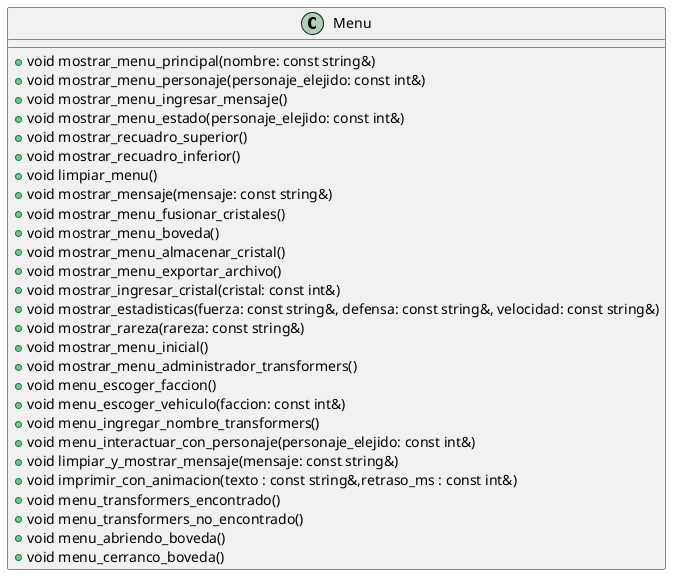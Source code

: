 @startuml
'https://plantuml.com/class-diagram

class Menu {
    + void mostrar_menu_principal(nombre: const string&)
    + void mostrar_menu_personaje(personaje_elejido: const int&)
    + void mostrar_menu_ingresar_mensaje()
    + void mostrar_menu_estado(personaje_elejido: const int&)
    + void mostrar_recuadro_superior()
    + void mostrar_recuadro_inferior()
    + void limpiar_menu()
    + void mostrar_mensaje(mensaje: const string&)
    + void mostrar_menu_fusionar_cristales()
    + void mostrar_menu_boveda()
    + void mostrar_menu_almacenar_cristal()
    + void mostrar_menu_exportar_archivo()
    + void mostrar_ingresar_cristal(cristal: const int&)
    + void mostrar_estadisticas(fuerza: const string&, defensa: const string&, velocidad: const string&)
    + void mostrar_rareza(rareza: const string&)
    + void mostrar_menu_inicial()
    + void mostrar_menu_administrador_transformers()
    + void menu_escoger_faccion()
    + void menu_escoger_vehiculo(faccion: const int&)
    + void menu_ingregar_nombre_transformers()
    + void menu_interactuar_con_personaje(personaje_elejido: const int&)
    + void limpiar_y_mostrar_mensaje(mensaje: const string&)
    + void imprimir_con_animacion(texto : const string&,retraso_ms : const int&)
    + void menu_transformers_encontrado()
    + void menu_transformers_no_encontrado()
    + void menu_abriendo_boveda()
    + void menu_cerranco_boveda()
}

@enduml